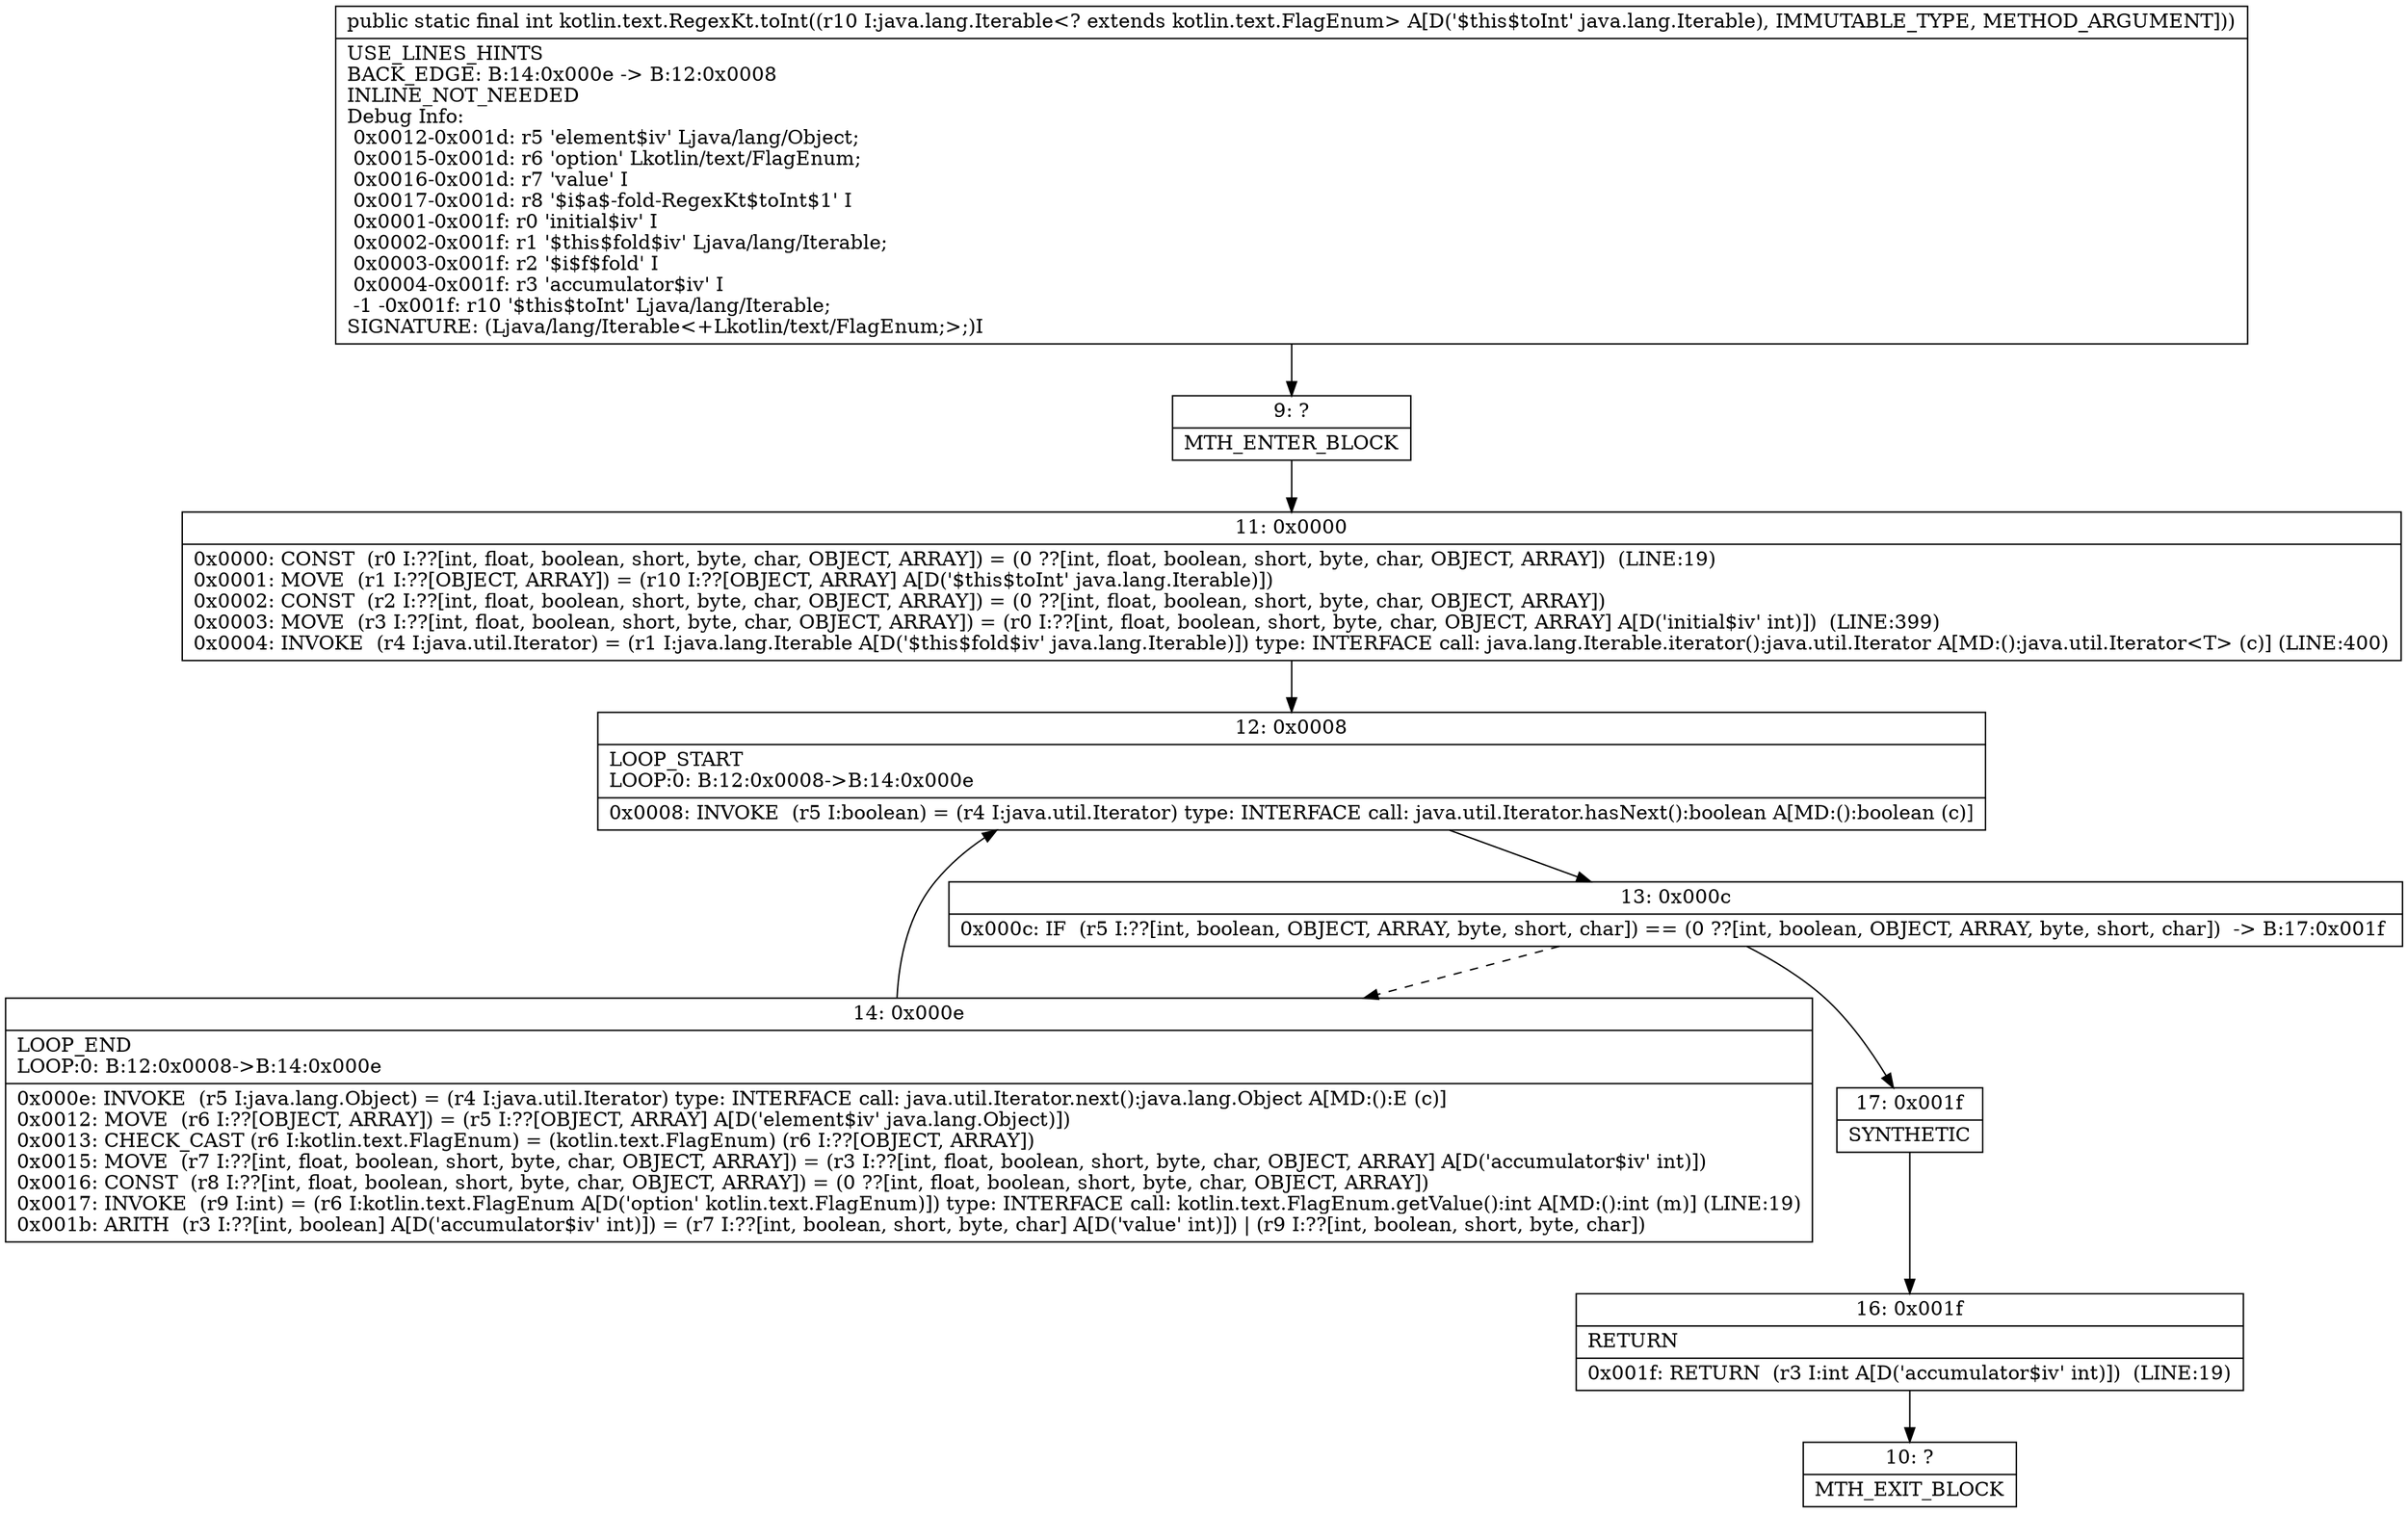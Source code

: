 digraph "CFG forkotlin.text.RegexKt.toInt(Ljava\/lang\/Iterable;)I" {
Node_9 [shape=record,label="{9\:\ ?|MTH_ENTER_BLOCK\l}"];
Node_11 [shape=record,label="{11\:\ 0x0000|0x0000: CONST  (r0 I:??[int, float, boolean, short, byte, char, OBJECT, ARRAY]) = (0 ??[int, float, boolean, short, byte, char, OBJECT, ARRAY])  (LINE:19)\l0x0001: MOVE  (r1 I:??[OBJECT, ARRAY]) = (r10 I:??[OBJECT, ARRAY] A[D('$this$toInt' java.lang.Iterable)]) \l0x0002: CONST  (r2 I:??[int, float, boolean, short, byte, char, OBJECT, ARRAY]) = (0 ??[int, float, boolean, short, byte, char, OBJECT, ARRAY]) \l0x0003: MOVE  (r3 I:??[int, float, boolean, short, byte, char, OBJECT, ARRAY]) = (r0 I:??[int, float, boolean, short, byte, char, OBJECT, ARRAY] A[D('initial$iv' int)])  (LINE:399)\l0x0004: INVOKE  (r4 I:java.util.Iterator) = (r1 I:java.lang.Iterable A[D('$this$fold$iv' java.lang.Iterable)]) type: INTERFACE call: java.lang.Iterable.iterator():java.util.Iterator A[MD:():java.util.Iterator\<T\> (c)] (LINE:400)\l}"];
Node_12 [shape=record,label="{12\:\ 0x0008|LOOP_START\lLOOP:0: B:12:0x0008\-\>B:14:0x000e\l|0x0008: INVOKE  (r5 I:boolean) = (r4 I:java.util.Iterator) type: INTERFACE call: java.util.Iterator.hasNext():boolean A[MD:():boolean (c)]\l}"];
Node_13 [shape=record,label="{13\:\ 0x000c|0x000c: IF  (r5 I:??[int, boolean, OBJECT, ARRAY, byte, short, char]) == (0 ??[int, boolean, OBJECT, ARRAY, byte, short, char])  \-\> B:17:0x001f \l}"];
Node_14 [shape=record,label="{14\:\ 0x000e|LOOP_END\lLOOP:0: B:12:0x0008\-\>B:14:0x000e\l|0x000e: INVOKE  (r5 I:java.lang.Object) = (r4 I:java.util.Iterator) type: INTERFACE call: java.util.Iterator.next():java.lang.Object A[MD:():E (c)]\l0x0012: MOVE  (r6 I:??[OBJECT, ARRAY]) = (r5 I:??[OBJECT, ARRAY] A[D('element$iv' java.lang.Object)]) \l0x0013: CHECK_CAST (r6 I:kotlin.text.FlagEnum) = (kotlin.text.FlagEnum) (r6 I:??[OBJECT, ARRAY]) \l0x0015: MOVE  (r7 I:??[int, float, boolean, short, byte, char, OBJECT, ARRAY]) = (r3 I:??[int, float, boolean, short, byte, char, OBJECT, ARRAY] A[D('accumulator$iv' int)]) \l0x0016: CONST  (r8 I:??[int, float, boolean, short, byte, char, OBJECT, ARRAY]) = (0 ??[int, float, boolean, short, byte, char, OBJECT, ARRAY]) \l0x0017: INVOKE  (r9 I:int) = (r6 I:kotlin.text.FlagEnum A[D('option' kotlin.text.FlagEnum)]) type: INTERFACE call: kotlin.text.FlagEnum.getValue():int A[MD:():int (m)] (LINE:19)\l0x001b: ARITH  (r3 I:??[int, boolean] A[D('accumulator$iv' int)]) = (r7 I:??[int, boolean, short, byte, char] A[D('value' int)]) \| (r9 I:??[int, boolean, short, byte, char]) \l}"];
Node_17 [shape=record,label="{17\:\ 0x001f|SYNTHETIC\l}"];
Node_16 [shape=record,label="{16\:\ 0x001f|RETURN\l|0x001f: RETURN  (r3 I:int A[D('accumulator$iv' int)])  (LINE:19)\l}"];
Node_10 [shape=record,label="{10\:\ ?|MTH_EXIT_BLOCK\l}"];
MethodNode[shape=record,label="{public static final int kotlin.text.RegexKt.toInt((r10 I:java.lang.Iterable\<? extends kotlin.text.FlagEnum\> A[D('$this$toInt' java.lang.Iterable), IMMUTABLE_TYPE, METHOD_ARGUMENT]))  | USE_LINES_HINTS\lBACK_EDGE: B:14:0x000e \-\> B:12:0x0008\lINLINE_NOT_NEEDED\lDebug Info:\l  0x0012\-0x001d: r5 'element$iv' Ljava\/lang\/Object;\l  0x0015\-0x001d: r6 'option' Lkotlin\/text\/FlagEnum;\l  0x0016\-0x001d: r7 'value' I\l  0x0017\-0x001d: r8 '$i$a$\-fold\-RegexKt$toInt$1' I\l  0x0001\-0x001f: r0 'initial$iv' I\l  0x0002\-0x001f: r1 '$this$fold$iv' Ljava\/lang\/Iterable;\l  0x0003\-0x001f: r2 '$i$f$fold' I\l  0x0004\-0x001f: r3 'accumulator$iv' I\l  \-1 \-0x001f: r10 '$this$toInt' Ljava\/lang\/Iterable;\lSIGNATURE: (Ljava\/lang\/Iterable\<+Lkotlin\/text\/FlagEnum;\>;)I\l}"];
MethodNode -> Node_9;Node_9 -> Node_11;
Node_11 -> Node_12;
Node_12 -> Node_13;
Node_13 -> Node_14[style=dashed];
Node_13 -> Node_17;
Node_14 -> Node_12;
Node_17 -> Node_16;
Node_16 -> Node_10;
}

